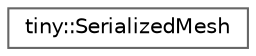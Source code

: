 digraph "Graphical Class Hierarchy"
{
 // LATEX_PDF_SIZE
  bgcolor="transparent";
  edge [fontname=Helvetica,fontsize=10,labelfontname=Helvetica,labelfontsize=10];
  node [fontname=Helvetica,fontsize=10,shape=box,height=0.2,width=0.4];
  rankdir="LR";
  Node0 [id="Node000000",label="tiny::SerializedMesh",height=0.2,width=0.4,color="grey40", fillcolor="white", style="filled",URL="$structtiny_1_1_serialized_mesh.html",tooltip=" "];
}
